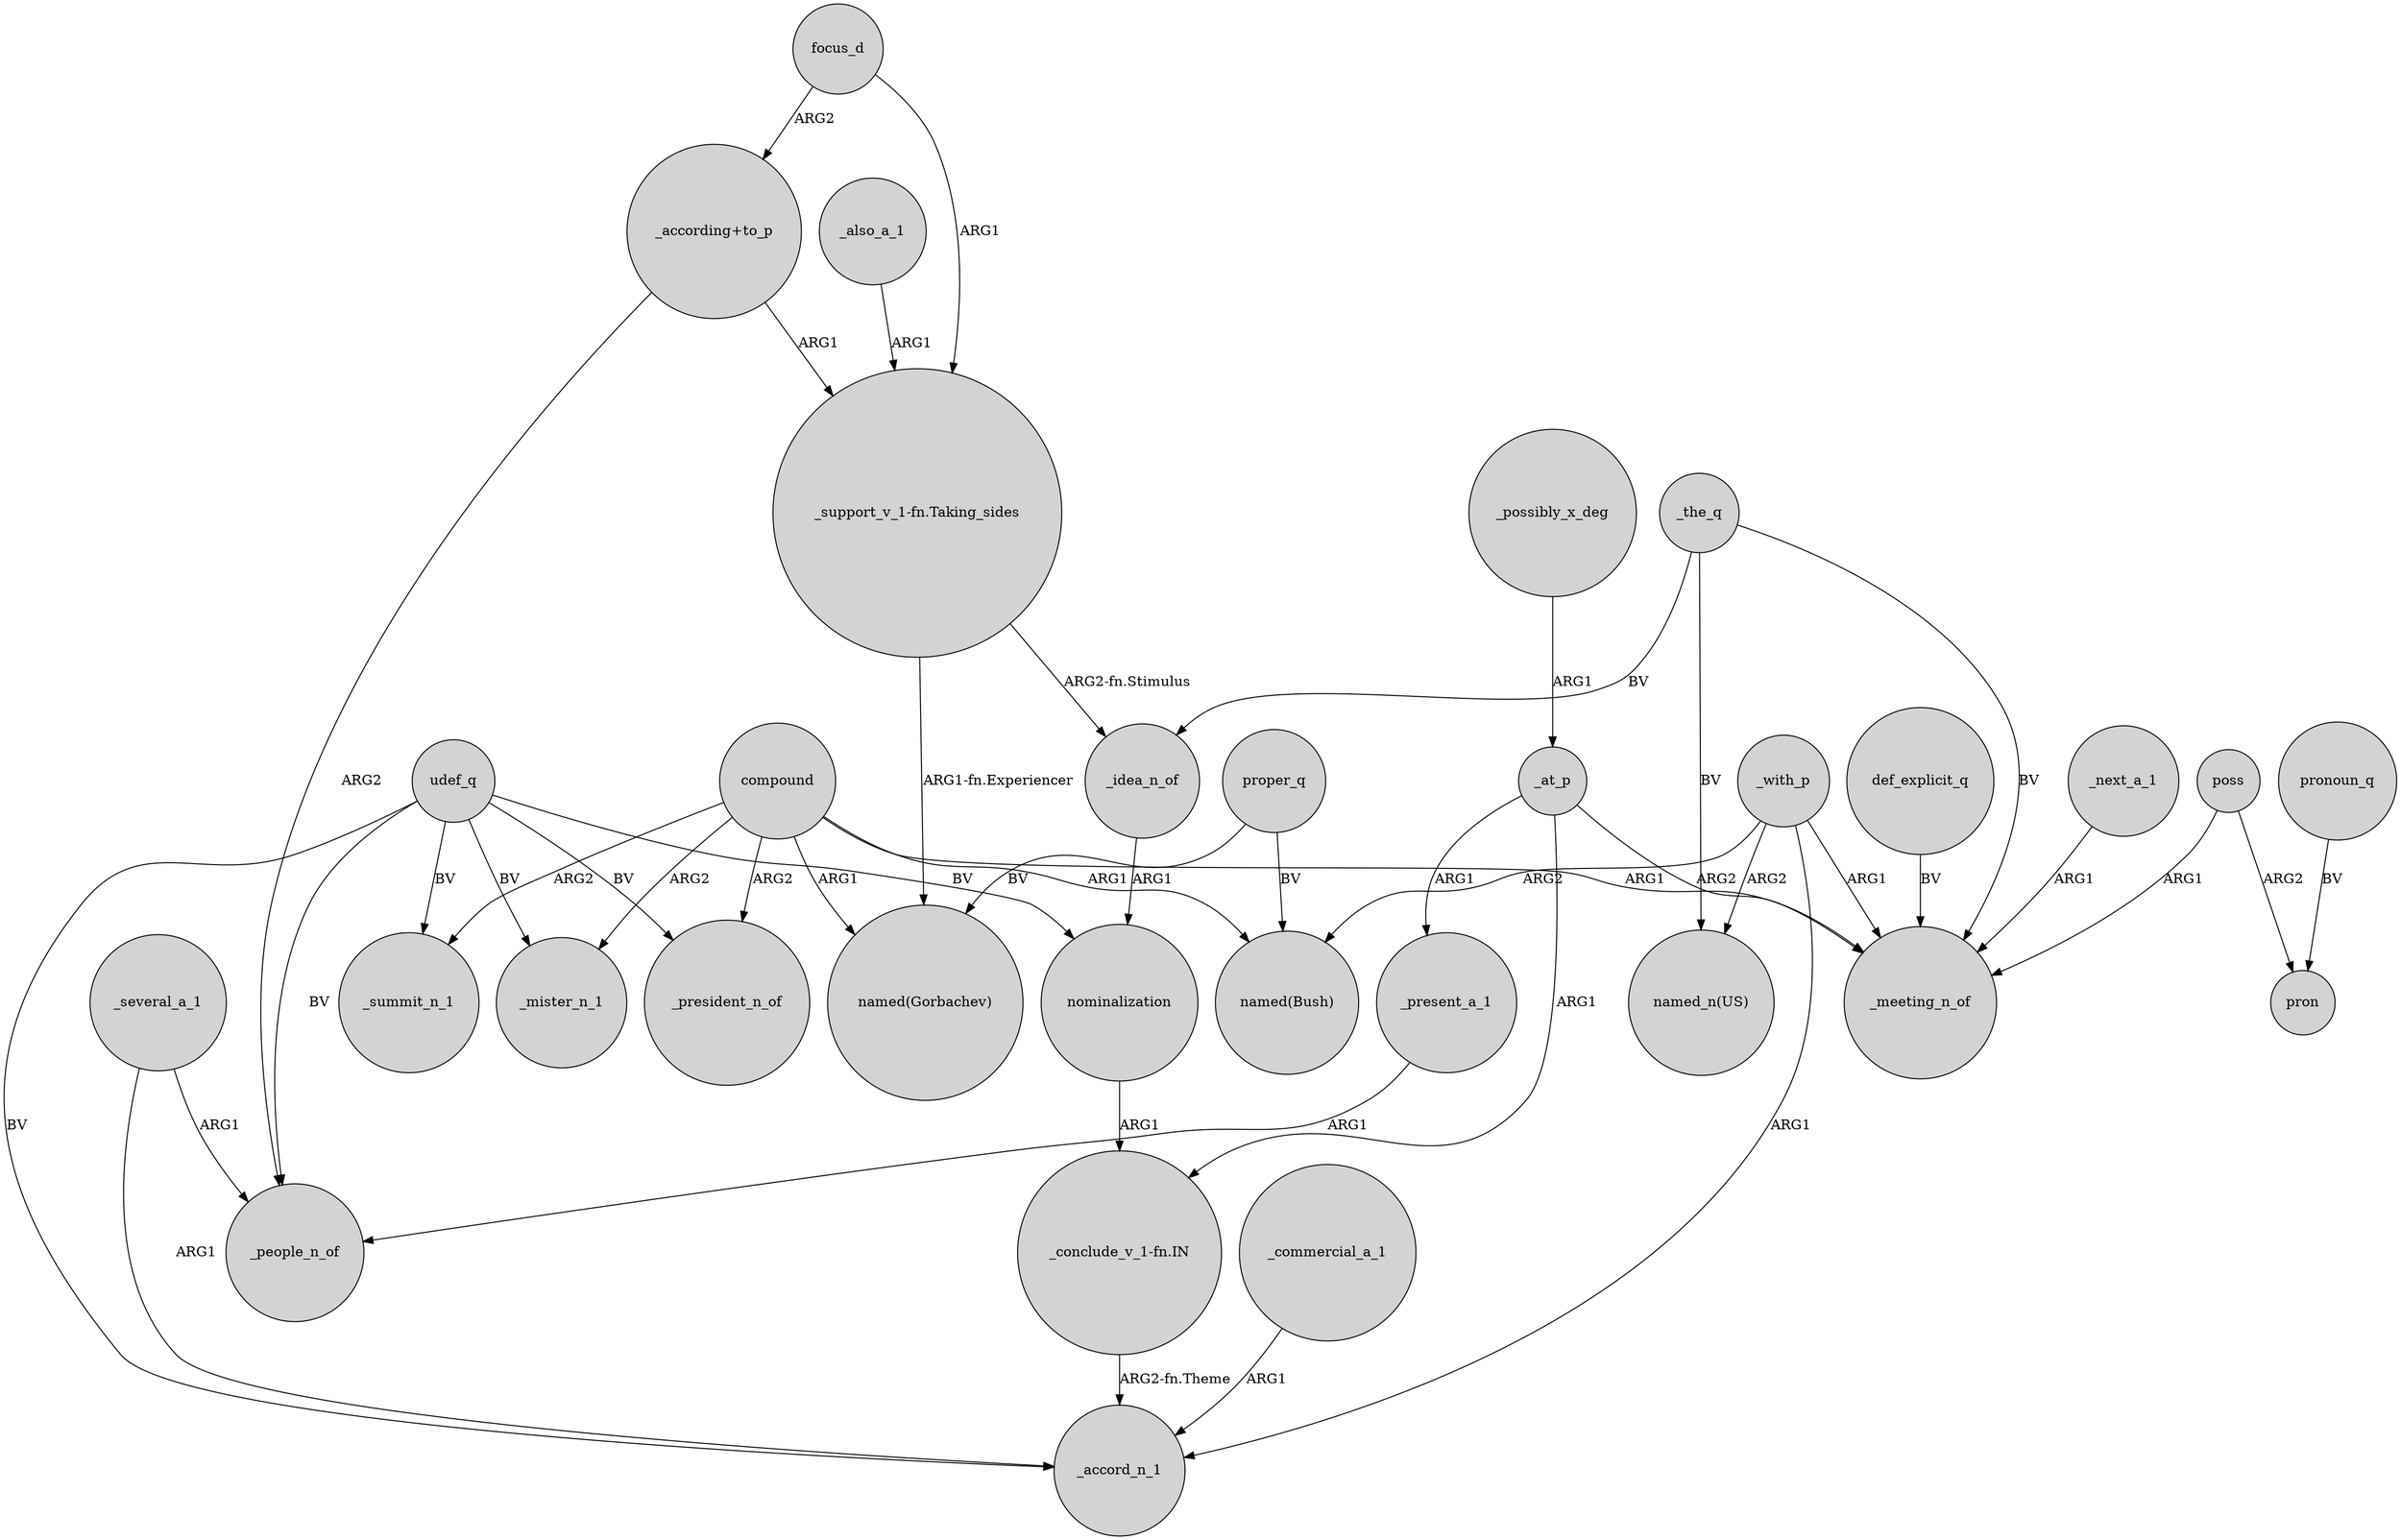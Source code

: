 digraph {
	node [shape=circle style=filled]
	udef_q -> _accord_n_1 [label=BV]
	_present_a_1 -> _people_n_of [label=ARG1]
	_idea_n_of -> nominalization [label=ARG1]
	compound -> _president_n_of [label=ARG2]
	"_according+to_p" -> "_support_v_1-fn.Taking_sides" [label=ARG1]
	poss -> pron [label=ARG2]
	"_conclude_v_1-fn.IN" -> _accord_n_1 [label="ARG2-fn.Theme"]
	_several_a_1 -> _people_n_of [label=ARG1]
	"_support_v_1-fn.Taking_sides" -> _idea_n_of [label="ARG2-fn.Stimulus"]
	def_explicit_q -> _meeting_n_of [label=BV]
	_the_q -> _meeting_n_of [label=BV]
	compound -> _mister_n_1 [label=ARG2]
	_with_p -> "named(Bush)" [label=ARG2]
	udef_q -> _mister_n_1 [label=BV]
	focus_d -> "_support_v_1-fn.Taking_sides" [label=ARG1]
	_commercial_a_1 -> _accord_n_1 [label=ARG1]
	_at_p -> "_conclude_v_1-fn.IN" [label=ARG1]
	compound -> _summit_n_1 [label=ARG2]
	compound -> "named(Gorbachev)" [label=ARG1]
	_also_a_1 -> "_support_v_1-fn.Taking_sides" [label=ARG1]
	_the_q -> "named_n(US)" [label=BV]
	compound -> _meeting_n_of [label=ARG1]
	_at_p -> _meeting_n_of [label=ARG2]
	udef_q -> _people_n_of [label=BV]
	pronoun_q -> pron [label=BV]
	_several_a_1 -> _accord_n_1 [label=ARG1]
	_at_p -> _present_a_1 [label=ARG1]
	udef_q -> _president_n_of [label=BV]
	_the_q -> _idea_n_of [label=BV]
	_with_p -> _meeting_n_of [label=ARG1]
	"_support_v_1-fn.Taking_sides" -> "named(Gorbachev)" [label="ARG1-fn.Experiencer"]
	proper_q -> "named(Bush)" [label=BV]
	udef_q -> _summit_n_1 [label=BV]
	focus_d -> "_according+to_p" [label=ARG2]
	udef_q -> nominalization [label=BV]
	nominalization -> "_conclude_v_1-fn.IN" [label=ARG1]
	poss -> _meeting_n_of [label=ARG1]
	_next_a_1 -> _meeting_n_of [label=ARG1]
	"_according+to_p" -> _people_n_of [label=ARG2]
	proper_q -> "named(Gorbachev)" [label=BV]
	_with_p -> _accord_n_1 [label=ARG1]
	_possibly_x_deg -> _at_p [label=ARG1]
	_with_p -> "named_n(US)" [label=ARG2]
	compound -> "named(Bush)" [label=ARG1]
}
